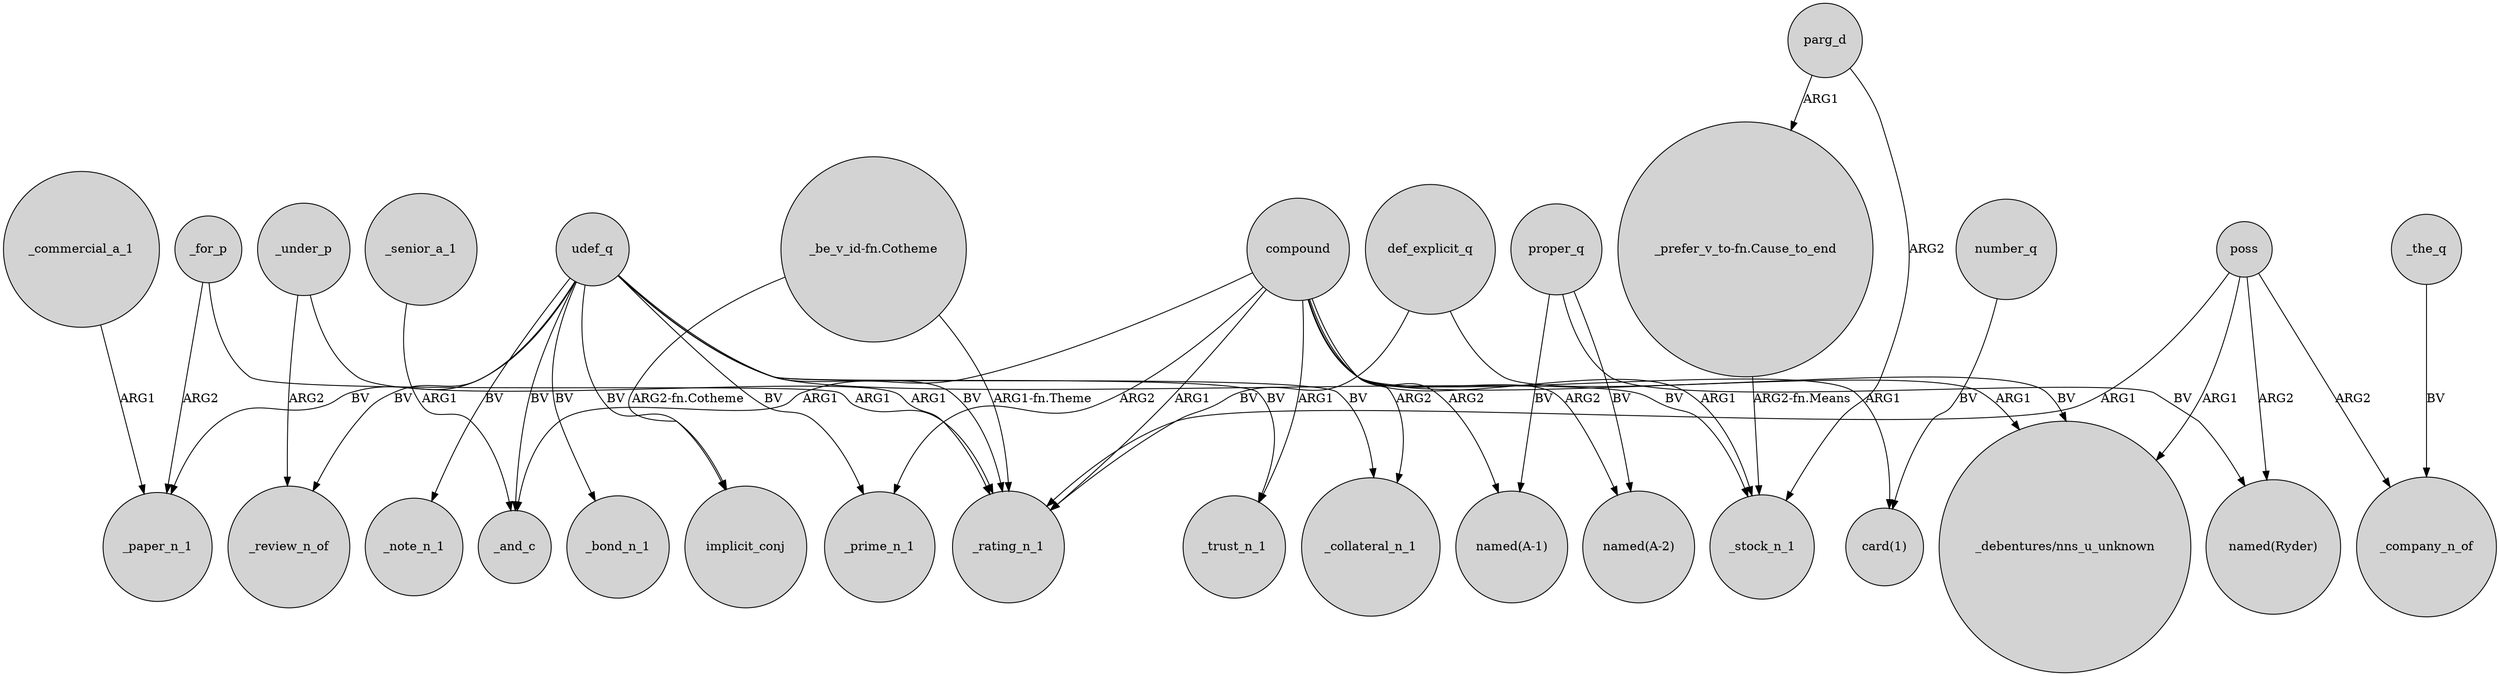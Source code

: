 digraph {
	node [shape=circle style=filled]
	udef_q -> _review_n_of [label=BV]
	poss -> _rating_n_1 [label=ARG1]
	udef_q -> _rating_n_1 [label=BV]
	compound -> _and_c [label=ARG1]
	proper_q -> "named(Ryder)" [label=BV]
	compound -> _collateral_n_1 [label=ARG2]
	udef_q -> _bond_n_1 [label=BV]
	compound -> _prime_n_1 [label=ARG2]
	number_q -> "card(1)" [label=BV]
	poss -> "_debentures/nns_u_unknown" [label=ARG1]
	udef_q -> _paper_n_1 [label=BV]
	compound -> "named(A-2)" [label=ARG2]
	proper_q -> "named(A-2)" [label=BV]
	proper_q -> "named(A-1)" [label=BV]
	_under_p -> _review_n_of [label=ARG2]
	def_explicit_q -> _rating_n_1 [label=BV]
	udef_q -> _and_c [label=BV]
	_under_p -> _rating_n_1 [label=ARG1]
	compound -> _stock_n_1 [label=ARG1]
	"_be_v_id-fn.Cotheme" -> _rating_n_1 [label="ARG1-fn.Theme"]
	poss -> "named(Ryder)" [label=ARG2]
	"_prefer_v_to-fn.Cause_to_end" -> _stock_n_1 [label="ARG2-fn.Means"]
	udef_q -> _stock_n_1 [label=BV]
	poss -> _company_n_of [label=ARG2]
	udef_q -> _trust_n_1 [label=BV]
	def_explicit_q -> "_debentures/nns_u_unknown" [label=BV]
	_for_p -> _paper_n_1 [label=ARG2]
	udef_q -> _prime_n_1 [label=BV]
	compound -> _trust_n_1 [label=ARG1]
	udef_q -> _note_n_1 [label=BV]
	udef_q -> _collateral_n_1 [label=BV]
	"_be_v_id-fn.Cotheme" -> implicit_conj [label="ARG2-fn.Cotheme"]
	compound -> "named(A-1)" [label=ARG2]
	parg_d -> "_prefer_v_to-fn.Cause_to_end" [label=ARG1]
	_senior_a_1 -> _and_c [label=ARG1]
	compound -> "card(1)" [label=ARG1]
	_commercial_a_1 -> _paper_n_1 [label=ARG1]
	_for_p -> _rating_n_1 [label=ARG1]
	compound -> "_debentures/nns_u_unknown" [label=ARG1]
	_the_q -> _company_n_of [label=BV]
	udef_q -> implicit_conj [label=BV]
	parg_d -> _stock_n_1 [label=ARG2]
	compound -> _rating_n_1 [label=ARG1]
}
